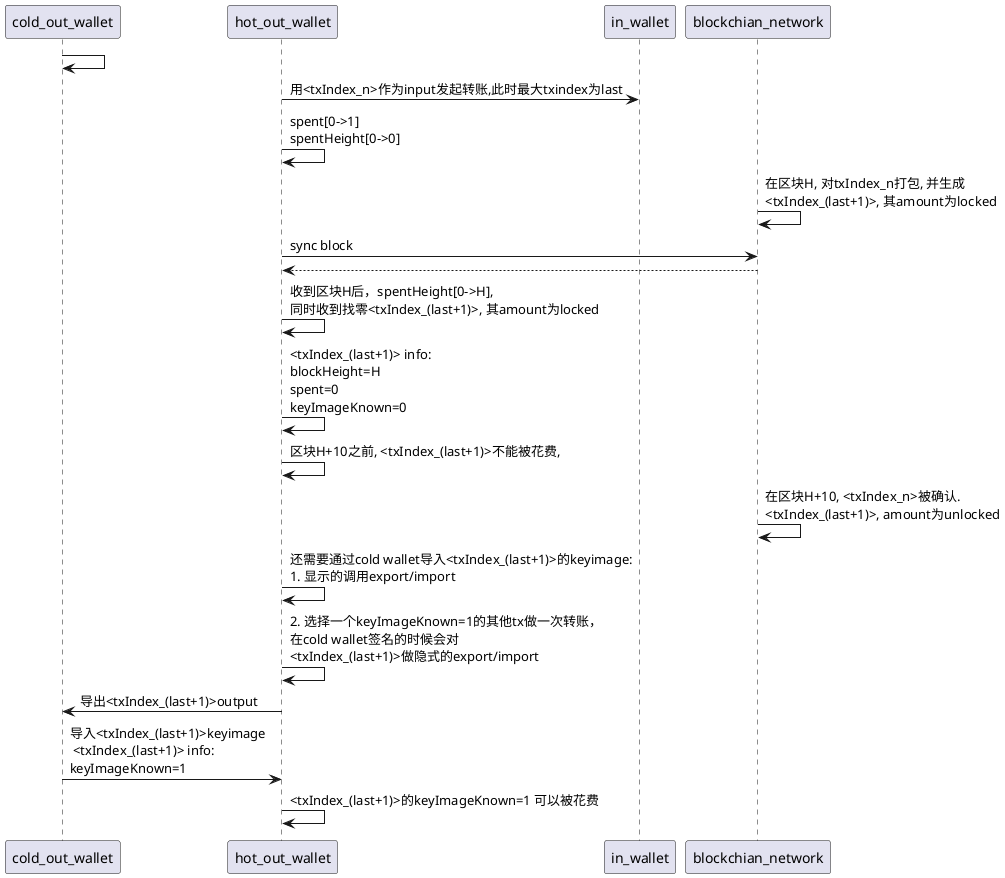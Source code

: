 @startuml
cold_out_wallet -> cold_out_wallet

hot_out_wallet -> in_wallet: 用<txIndex_n>作为input发起转账,此时最大txindex为last

hot_out_wallet -> hot_out_wallet: spent[0->1]\nspentHeight[0->0]



blockchian_network -> blockchian_network: 在区块H, 对txIndex_n打包, 并生成\n<txIndex_(last+1)>, 其amount为locked


hot_out_wallet -> blockchian_network: sync block
hot_out_wallet <-- blockchian_network:

hot_out_wallet -> hot_out_wallet: 收到区块H后，spentHeight[0->H],\n同时收到找零<txIndex_(last+1)>, 其amount为locked

hot_out_wallet -> hot_out_wallet: <txIndex_(last+1)> info:\nblockHeight=H \nspent=0 \nkeyImageKnown=0

hot_out_wallet -> hot_out_wallet: 区块H+10之前, <txIndex_(last+1)>不能被花费,

blockchian_network -> blockchian_network: 在区块H+10, <txIndex_n>被确认.\n<txIndex_(last+1)>, amount为unlocked

hot_out_wallet -> hot_out_wallet: 还需要通过cold wallet导入<txIndex_(last+1)>的keyimage:\n1. 显示的调用export/import
hot_out_wallet -> hot_out_wallet: 2. 选择一个keyImageKnown=1的其他tx做一次转账，\n在cold wallet签名的时候会对\n<txIndex_(last+1)>做隐式的export/import


hot_out_wallet -> cold_out_wallet: 导出<txIndex_(last+1)>output

cold_out_wallet -> hot_out_wallet: 导入<txIndex_(last+1)>keyimage\n <txIndex_(last+1)> info:\nkeyImageKnown=1

hot_out_wallet -> hot_out_wallet: <txIndex_(last+1)>的keyImageKnown=1 可以被花费


@enduml
